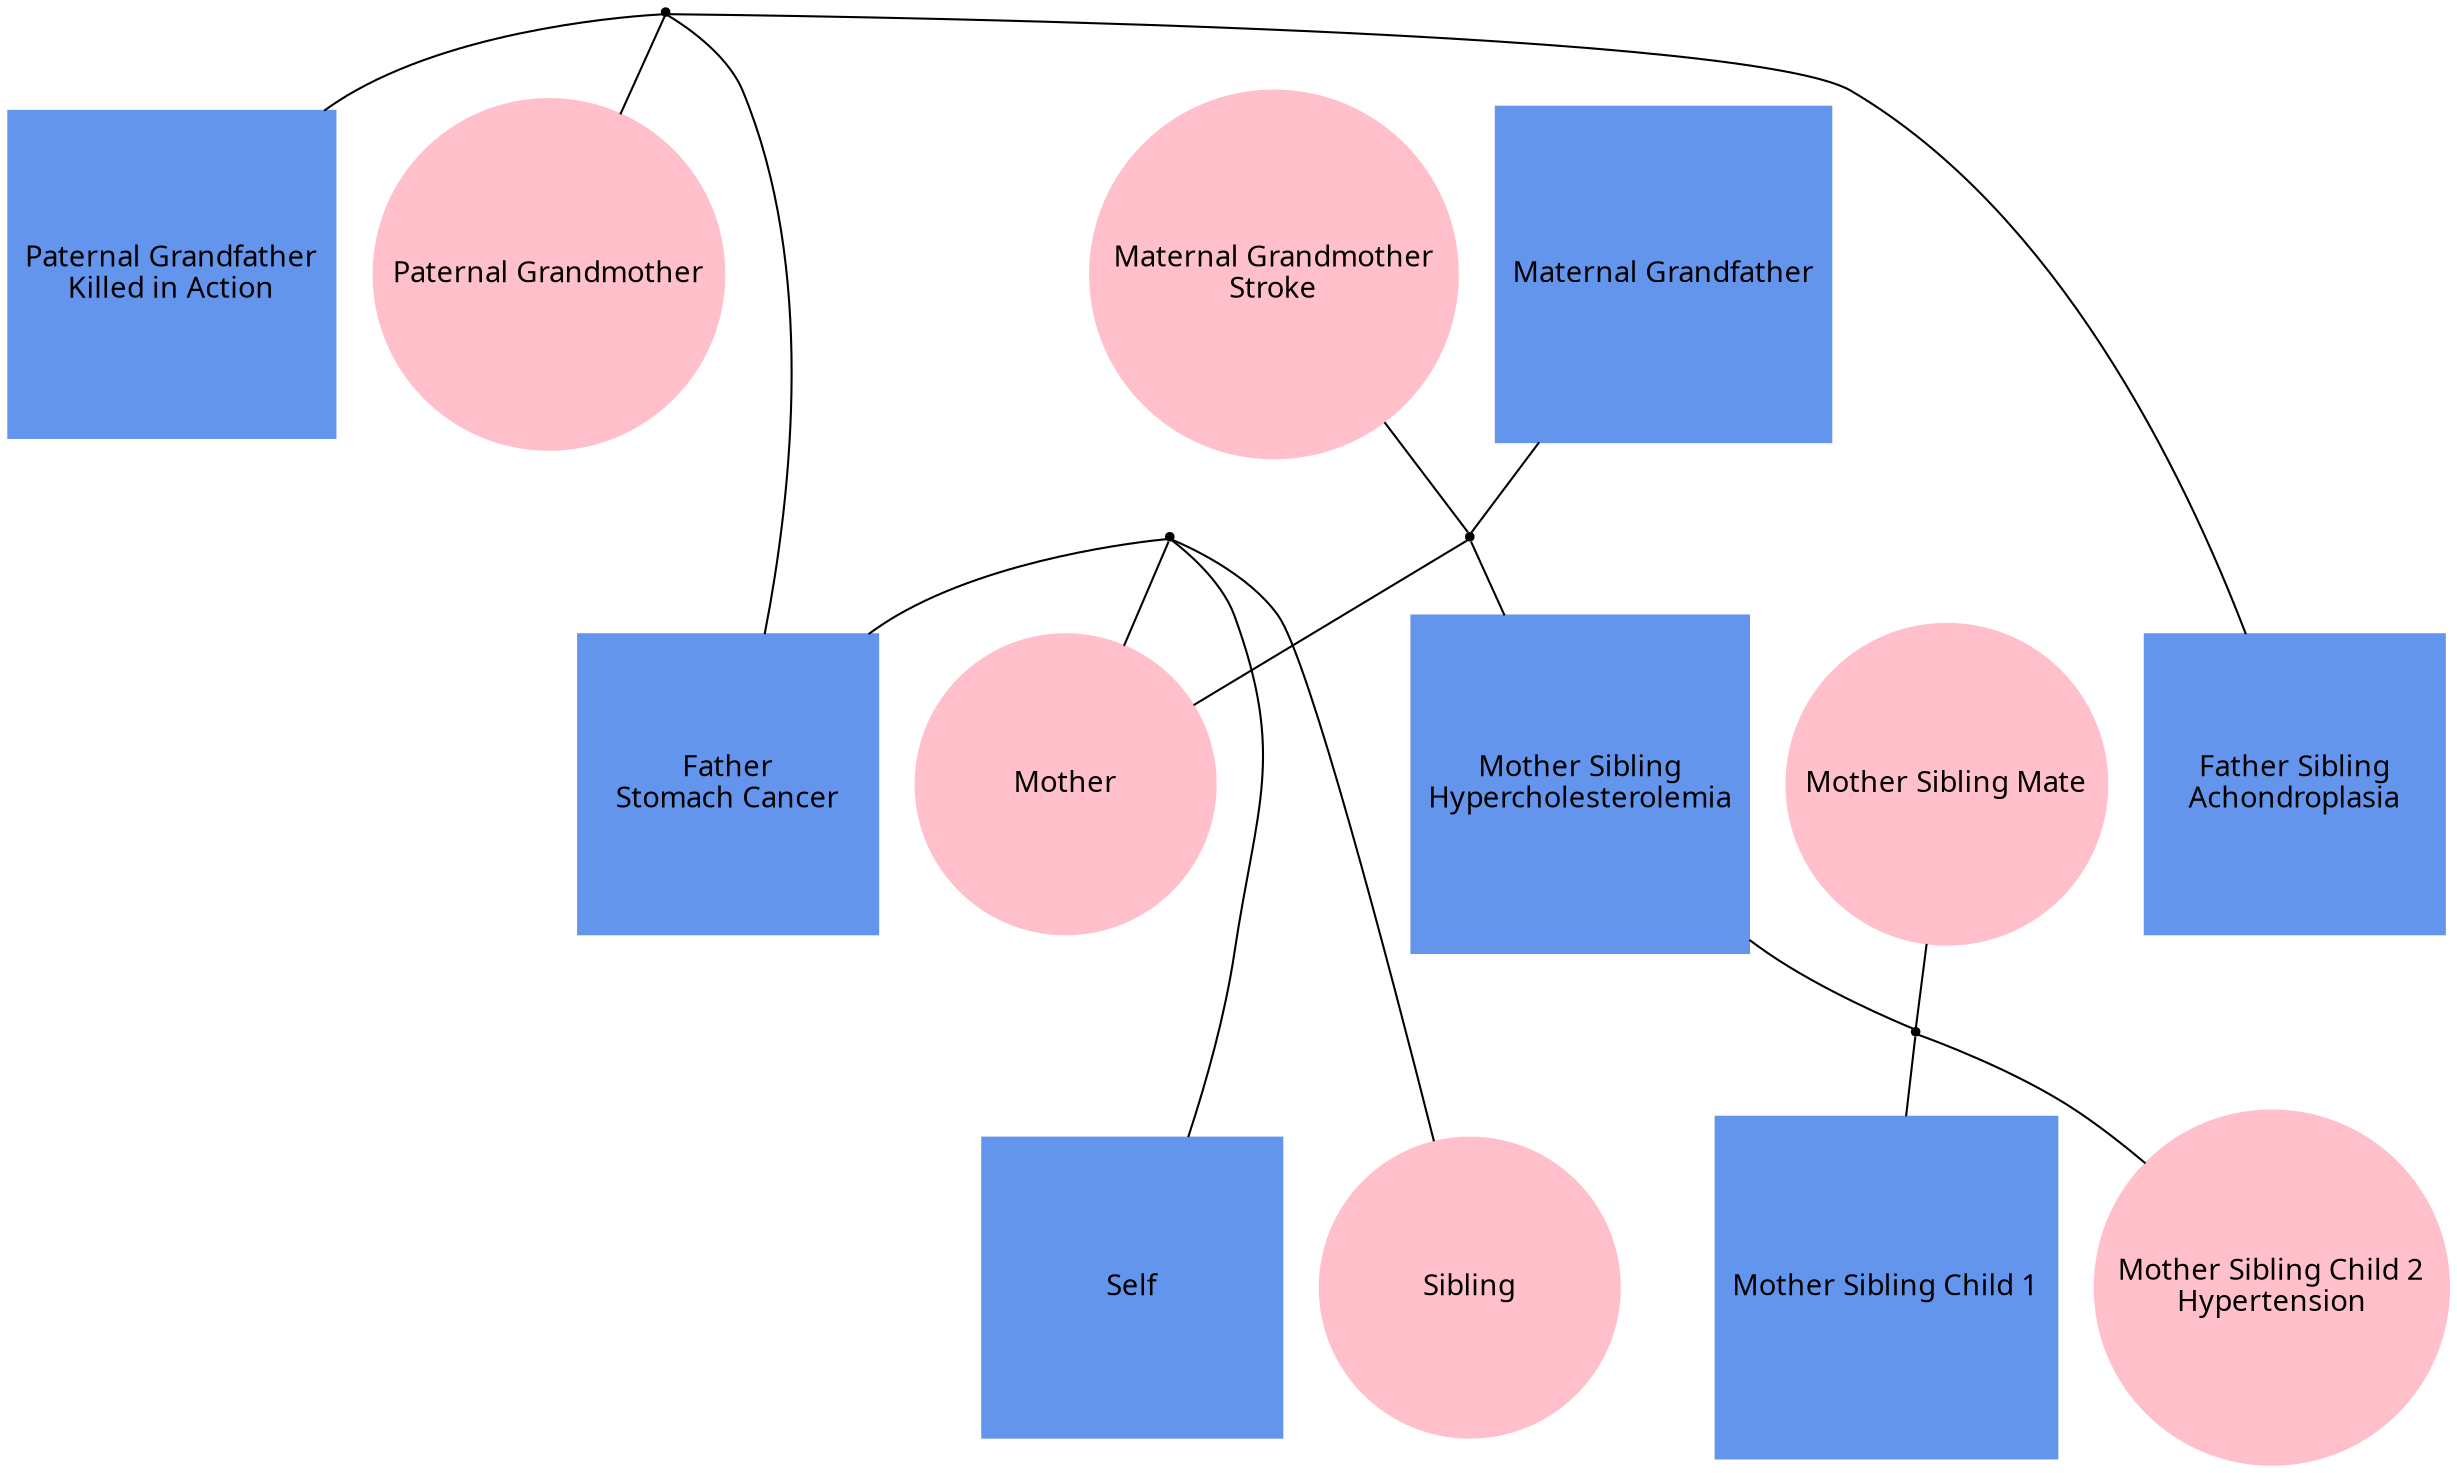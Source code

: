 
graph f6 {
ordering=out;

"Self" [fontname="helvetica:bold", width=2, shape=box, style=filled, regular=1, color="cornflowerblue"];
"Sibling" [fontname="helvetica:bold", width=2, shape=oval, style=filled, regular=1, color="pink"];
"Father\nStomach Cancer" [fontname="helvetica:bold", width=2, shape=box, style=filled, regular=1, color="cornflowerblue"];
"Father Sibling\nAchondroplasia" [fontname="helvetica:bold", width=2, shape=box, style=filled, regular=1, color="cornflowerblue"];
"Paternal Grandmother" [fontname="helvetica:bold", width=2, shape=oval, style=filled, regular=1, color="pink"];
"Paternal Grandfather\nKilled in Action" [fontname="helvetica:bold", width=2, shape=box, style=filled, regular=1, color="cornflowerblue"];
"Mother" [fontname="helvetica:bold", width=2, shape=oval, style=filled, regular=1, color="pink"];
"Mother Sibling\nHypercholesterolemia" [fontname="helvetica:bold", width=2, shape=box, style=filled, regular=1, color="cornflowerblue"];
"Mother Sibling Mate" [fontname="helvetica:bold", width=2, shape=oval, style=filled, regular=1, color="pink"];
"Mother Sibling Child 1" [fontname="helvetica:bold", width=2, shape=box, style=filled, regular=1, color="cornflowerblue"];
"Mother Sibling Child 2\nHypertension" [fontname="helvetica:bold", width=2, shape=oval, style=filled, regular=1, color="pink"];
"Maternal Grandfather" [fontname="helvetica:bold", width=2, shape=box, style=filled, regular=1, color="cornflowerblue"];
"Maternal Grandmother\nStroke" [fontname="helvetica:bold", width=2, shape=oval, style=filled, regular=1, color="pink"];

"father+mother" [shape=point];
"paternalgrandfather+paternalgrandmother" [shape=point];
"mothersibling+mothersiblingmate" [shape=point];
"maternalgrandfather+maternalgrandmother" [shape=point];

"Father\nStomach Cancer" -- "father+mother" -- "Mother";
"Paternal Grandfather\nKilled in Action" -- "paternalgrandfather+paternalgrandmother" -- "Paternal Grandmother";
"Mother Sibling\nHypercholesterolemia" -- "mothersibling+mothersiblingmate" -- "Mother Sibling Mate";
"Maternal Grandfather" -- "maternalgrandfather+maternalgrandmother" -- "Maternal Grandmother\nStroke";

"father+mother" -- "Self";
"father+mother" -- "Sibling";
"paternalgrandfather+paternalgrandmother" -- "Father\nStomach Cancer";
"paternalgrandfather+paternalgrandmother" -- "Father Sibling\nAchondroplasia";
"maternalgrandfather+maternalgrandmother" -- "Mother";
"maternalgrandfather+maternalgrandmother" -- "Mother Sibling\nHypercholesterolemia";
"mothersibling+mothersiblingmate" -- "Mother Sibling Child 1";
"mothersibling+mothersiblingmate" -- "Mother Sibling Child 2\nHypertension";

{rank=same; "Paternal Grandmother" "Paternal Grandfather\nKilled in Action" "Maternal Grandfather" "Maternal Grandmother\nStroke"}
{rank=same; "Father\nStomach Cancer" "Father Sibling\nAchondroplasia" "Mother" "Mother Sibling\nHypercholesterolemia" "Mother Sibling Mate"}
{rank=same; "Self" "Sibling" "Mother Sibling Child 1" "Mother Sibling Child 2\nHypertension"}
}
    